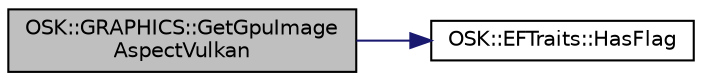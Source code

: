 digraph "OSK::GRAPHICS::GetGpuImageAspectVulkan"
{
 // LATEX_PDF_SIZE
  edge [fontname="Helvetica",fontsize="10",labelfontname="Helvetica",labelfontsize="10"];
  node [fontname="Helvetica",fontsize="10",shape=record];
  rankdir="LR";
  Node1 [label="OSK::GRAPHICS::GetGpuImage\lAspectVulkan",height=0.2,width=0.4,color="black", fillcolor="grey75", style="filled", fontcolor="black",tooltip=" "];
  Node1 -> Node2 [color="midnightblue",fontsize="10",style="solid"];
  Node2 [label="OSK::EFTraits::HasFlag",height=0.2,width=0.4,color="black", fillcolor="white", style="filled",URL="$namespace_o_s_k_1_1_e_f_traits.html#a8b4d083d34df5ab4cc95043f91b5a24c",tooltip="Devuelve true si el enum 'value' tiene la flag 'flag'."];
}
